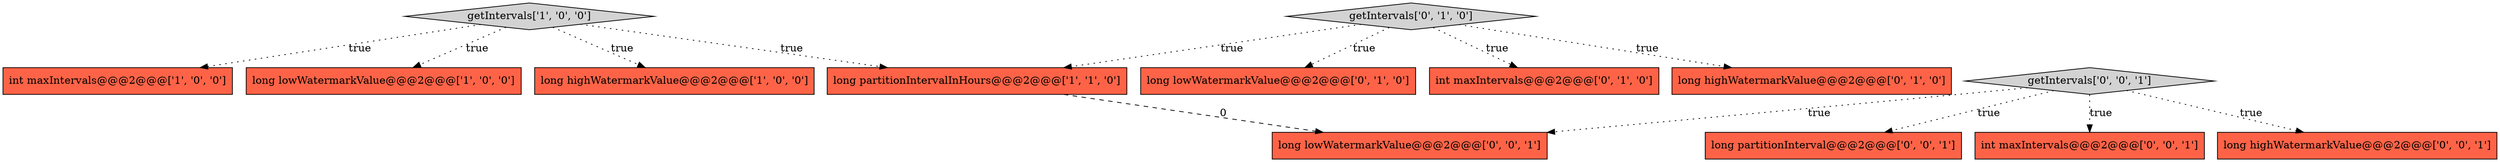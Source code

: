 digraph {
12 [style = filled, label = "long lowWatermarkValue@@@2@@@['0', '0', '1']", fillcolor = tomato, shape = box image = "AAA0AAABBB3BBB"];
4 [style = filled, label = "getIntervals['1', '0', '0']", fillcolor = lightgray, shape = diamond image = "AAA0AAABBB1BBB"];
5 [style = filled, label = "long lowWatermarkValue@@@2@@@['0', '1', '0']", fillcolor = tomato, shape = box image = "AAA0AAABBB2BBB"];
3 [style = filled, label = "long partitionIntervalInHours@@@2@@@['1', '1', '0']", fillcolor = tomato, shape = box image = "AAA0AAABBB1BBB"];
6 [style = filled, label = "int maxIntervals@@@2@@@['0', '1', '0']", fillcolor = tomato, shape = box image = "AAA0AAABBB2BBB"];
8 [style = filled, label = "getIntervals['0', '1', '0']", fillcolor = lightgray, shape = diamond image = "AAA0AAABBB2BBB"];
9 [style = filled, label = "long partitionInterval@@@2@@@['0', '0', '1']", fillcolor = tomato, shape = box image = "AAA0AAABBB3BBB"];
0 [style = filled, label = "int maxIntervals@@@2@@@['1', '0', '0']", fillcolor = tomato, shape = box image = "AAA0AAABBB1BBB"];
10 [style = filled, label = "int maxIntervals@@@2@@@['0', '0', '1']", fillcolor = tomato, shape = box image = "AAA0AAABBB3BBB"];
1 [style = filled, label = "long lowWatermarkValue@@@2@@@['1', '0', '0']", fillcolor = tomato, shape = box image = "AAA0AAABBB1BBB"];
2 [style = filled, label = "long highWatermarkValue@@@2@@@['1', '0', '0']", fillcolor = tomato, shape = box image = "AAA0AAABBB1BBB"];
7 [style = filled, label = "long highWatermarkValue@@@2@@@['0', '1', '0']", fillcolor = tomato, shape = box image = "AAA0AAABBB2BBB"];
11 [style = filled, label = "long highWatermarkValue@@@2@@@['0', '0', '1']", fillcolor = tomato, shape = box image = "AAA0AAABBB3BBB"];
13 [style = filled, label = "getIntervals['0', '0', '1']", fillcolor = lightgray, shape = diamond image = "AAA0AAABBB3BBB"];
13->11 [style = dotted, label="true"];
8->7 [style = dotted, label="true"];
4->3 [style = dotted, label="true"];
8->6 [style = dotted, label="true"];
3->12 [style = dashed, label="0"];
8->5 [style = dotted, label="true"];
4->1 [style = dotted, label="true"];
13->12 [style = dotted, label="true"];
13->10 [style = dotted, label="true"];
4->2 [style = dotted, label="true"];
4->0 [style = dotted, label="true"];
8->3 [style = dotted, label="true"];
13->9 [style = dotted, label="true"];
}
